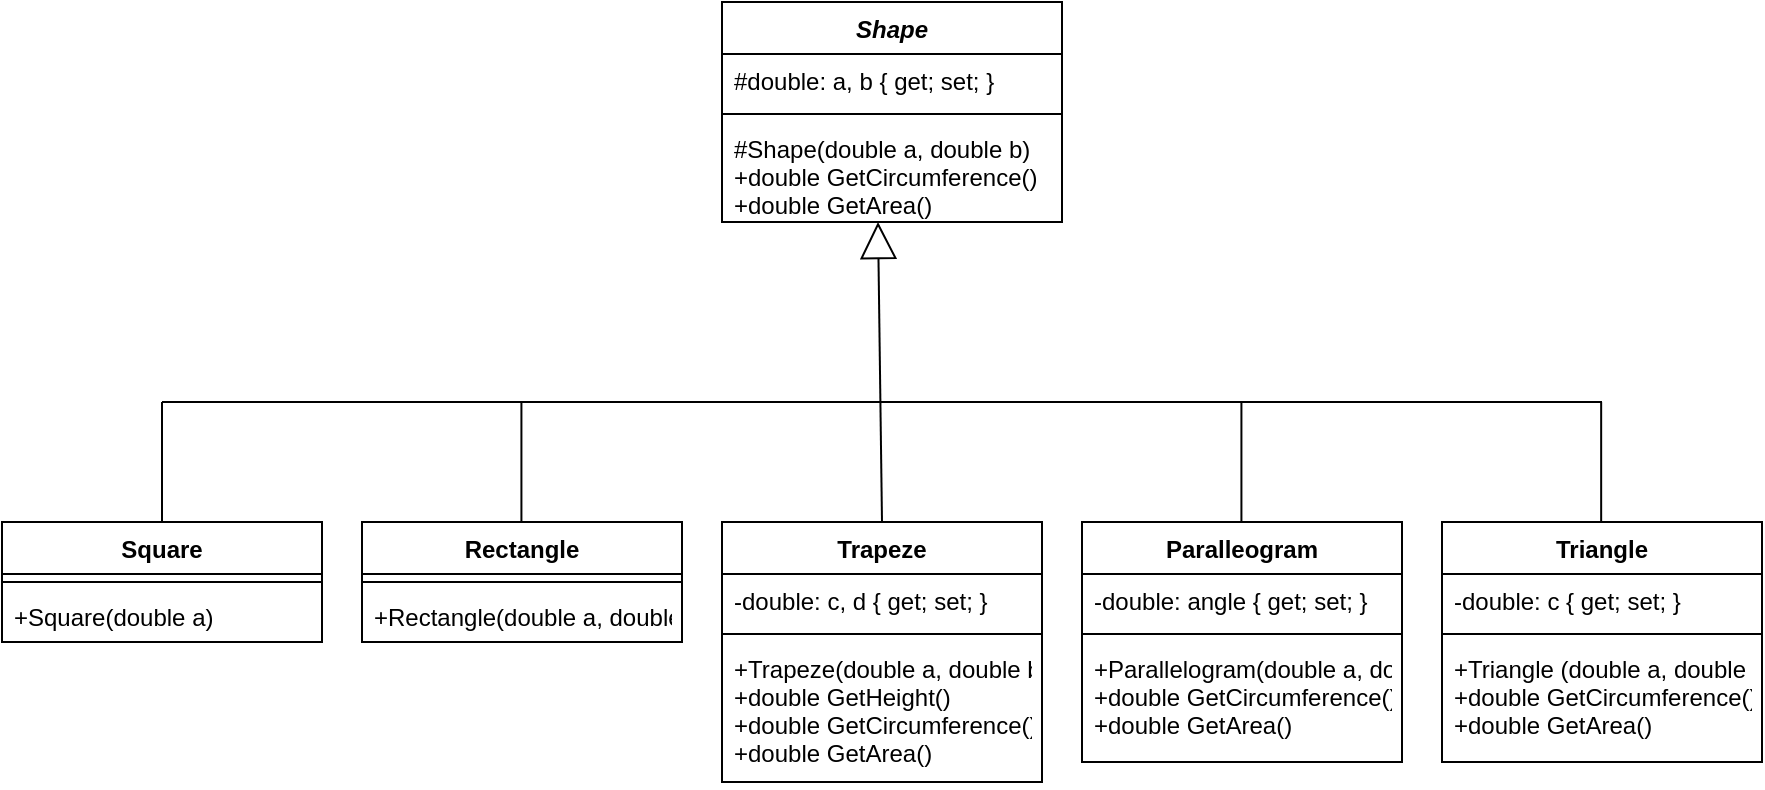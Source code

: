 <mxfile version="12.7.9" type="device"><diagram id="C5RBs43oDa-KdzZeNtuy" name="Page-1"><mxGraphModel dx="1526" dy="1025" grid="1" gridSize="10" guides="1" tooltips="1" connect="1" arrows="1" fold="1" page="1" pageScale="1" pageWidth="827" pageHeight="1169" math="0" shadow="0"><root><mxCell id="WIyWlLk6GJQsqaUBKTNV-0"/><mxCell id="WIyWlLk6GJQsqaUBKTNV-1" parent="WIyWlLk6GJQsqaUBKTNV-0"/><mxCell id="h3zmpqsS4XQFRUN221Mn-0" value="Shape" style="swimlane;fontStyle=3;align=center;verticalAlign=top;childLayout=stackLayout;horizontal=1;startSize=26;horizontalStack=0;resizeParent=1;resizeParentMax=0;resizeLast=0;collapsible=1;marginBottom=0;" vertex="1" parent="WIyWlLk6GJQsqaUBKTNV-1"><mxGeometry x="340" y="300" width="170" height="110" as="geometry"/></mxCell><mxCell id="h3zmpqsS4XQFRUN221Mn-1" value="#double: a, b { get; set; }" style="text;strokeColor=none;fillColor=none;align=left;verticalAlign=top;spacingLeft=4;spacingRight=4;overflow=hidden;rotatable=0;points=[[0,0.5],[1,0.5]];portConstraint=eastwest;" vertex="1" parent="h3zmpqsS4XQFRUN221Mn-0"><mxGeometry y="26" width="170" height="26" as="geometry"/></mxCell><mxCell id="h3zmpqsS4XQFRUN221Mn-2" value="" style="line;strokeWidth=1;fillColor=none;align=left;verticalAlign=middle;spacingTop=-1;spacingLeft=3;spacingRight=3;rotatable=0;labelPosition=right;points=[];portConstraint=eastwest;" vertex="1" parent="h3zmpqsS4XQFRUN221Mn-0"><mxGeometry y="52" width="170" height="8" as="geometry"/></mxCell><mxCell id="h3zmpqsS4XQFRUN221Mn-3" value="#Shape(double a, double b)&#10;+double GetCircumference()&#10;+double GetArea()" style="text;strokeColor=none;fillColor=none;align=left;verticalAlign=top;spacingLeft=4;spacingRight=4;overflow=hidden;rotatable=0;points=[[0,0.5],[1,0.5]];portConstraint=eastwest;" vertex="1" parent="h3zmpqsS4XQFRUN221Mn-0"><mxGeometry y="60" width="170" height="50" as="geometry"/></mxCell><mxCell id="h3zmpqsS4XQFRUN221Mn-4" value="Trapeze" style="swimlane;fontStyle=1;align=center;verticalAlign=top;childLayout=stackLayout;horizontal=1;startSize=26;horizontalStack=0;resizeParent=1;resizeParentMax=0;resizeLast=0;collapsible=1;marginBottom=0;" vertex="1" parent="WIyWlLk6GJQsqaUBKTNV-1"><mxGeometry x="340" y="560" width="160" height="130" as="geometry"/></mxCell><mxCell id="h3zmpqsS4XQFRUN221Mn-5" value="-double: c, d { get; set; }" style="text;strokeColor=none;fillColor=none;align=left;verticalAlign=top;spacingLeft=4;spacingRight=4;overflow=hidden;rotatable=0;points=[[0,0.5],[1,0.5]];portConstraint=eastwest;" vertex="1" parent="h3zmpqsS4XQFRUN221Mn-4"><mxGeometry y="26" width="160" height="26" as="geometry"/></mxCell><mxCell id="h3zmpqsS4XQFRUN221Mn-6" value="" style="line;strokeWidth=1;fillColor=none;align=left;verticalAlign=middle;spacingTop=-1;spacingLeft=3;spacingRight=3;rotatable=0;labelPosition=right;points=[];portConstraint=eastwest;" vertex="1" parent="h3zmpqsS4XQFRUN221Mn-4"><mxGeometry y="52" width="160" height="8" as="geometry"/></mxCell><mxCell id="h3zmpqsS4XQFRUN221Mn-7" value="+Trapeze(double a, double b, double c, double d)&#10;+double GetHeight()&#10;+double GetCircumference()&#10;+double GetArea()&#10;" style="text;strokeColor=none;fillColor=none;align=left;verticalAlign=top;spacingLeft=4;spacingRight=4;overflow=hidden;rotatable=0;points=[[0,0.5],[1,0.5]];portConstraint=eastwest;" vertex="1" parent="h3zmpqsS4XQFRUN221Mn-4"><mxGeometry y="60" width="160" height="70" as="geometry"/></mxCell><mxCell id="h3zmpqsS4XQFRUN221Mn-8" value="Rectangle" style="swimlane;fontStyle=1;align=center;verticalAlign=top;childLayout=stackLayout;horizontal=1;startSize=26;horizontalStack=0;resizeParent=1;resizeParentMax=0;resizeLast=0;collapsible=1;marginBottom=0;" vertex="1" parent="WIyWlLk6GJQsqaUBKTNV-1"><mxGeometry x="160" y="560" width="160" height="60" as="geometry"/></mxCell><mxCell id="h3zmpqsS4XQFRUN221Mn-10" value="" style="line;strokeWidth=1;fillColor=none;align=left;verticalAlign=middle;spacingTop=-1;spacingLeft=3;spacingRight=3;rotatable=0;labelPosition=right;points=[];portConstraint=eastwest;" vertex="1" parent="h3zmpqsS4XQFRUN221Mn-8"><mxGeometry y="26" width="160" height="8" as="geometry"/></mxCell><mxCell id="h3zmpqsS4XQFRUN221Mn-11" value="+Rectangle(double a, double b) " style="text;strokeColor=none;fillColor=none;align=left;verticalAlign=top;spacingLeft=4;spacingRight=4;overflow=hidden;rotatable=0;points=[[0,0.5],[1,0.5]];portConstraint=eastwest;" vertex="1" parent="h3zmpqsS4XQFRUN221Mn-8"><mxGeometry y="34" width="160" height="26" as="geometry"/></mxCell><mxCell id="h3zmpqsS4XQFRUN221Mn-12" value="Paralleogram" style="swimlane;fontStyle=1;align=center;verticalAlign=top;childLayout=stackLayout;horizontal=1;startSize=26;horizontalStack=0;resizeParent=1;resizeParentMax=0;resizeLast=0;collapsible=1;marginBottom=0;" vertex="1" parent="WIyWlLk6GJQsqaUBKTNV-1"><mxGeometry x="520" y="560" width="160" height="120" as="geometry"/></mxCell><mxCell id="h3zmpqsS4XQFRUN221Mn-13" value="-double: angle { get; set; }" style="text;strokeColor=none;fillColor=none;align=left;verticalAlign=top;spacingLeft=4;spacingRight=4;overflow=hidden;rotatable=0;points=[[0,0.5],[1,0.5]];portConstraint=eastwest;" vertex="1" parent="h3zmpqsS4XQFRUN221Mn-12"><mxGeometry y="26" width="160" height="26" as="geometry"/></mxCell><mxCell id="h3zmpqsS4XQFRUN221Mn-14" value="" style="line;strokeWidth=1;fillColor=none;align=left;verticalAlign=middle;spacingTop=-1;spacingLeft=3;spacingRight=3;rotatable=0;labelPosition=right;points=[];portConstraint=eastwest;" vertex="1" parent="h3zmpqsS4XQFRUN221Mn-12"><mxGeometry y="52" width="160" height="8" as="geometry"/></mxCell><mxCell id="h3zmpqsS4XQFRUN221Mn-15" value="+Parallelogram(double a, double b, double angle)&#10;+double GetCircumference()&#10;+double GetArea()" style="text;strokeColor=none;fillColor=none;align=left;verticalAlign=top;spacingLeft=4;spacingRight=4;overflow=hidden;rotatable=0;points=[[0,0.5],[1,0.5]];portConstraint=eastwest;" vertex="1" parent="h3zmpqsS4XQFRUN221Mn-12"><mxGeometry y="60" width="160" height="60" as="geometry"/></mxCell><mxCell id="h3zmpqsS4XQFRUN221Mn-16" value="Triangle" style="swimlane;fontStyle=1;align=center;verticalAlign=top;childLayout=stackLayout;horizontal=1;startSize=26;horizontalStack=0;resizeParent=1;resizeParentMax=0;resizeLast=0;collapsible=1;marginBottom=0;" vertex="1" parent="WIyWlLk6GJQsqaUBKTNV-1"><mxGeometry x="700" y="560" width="160" height="120" as="geometry"/></mxCell><mxCell id="h3zmpqsS4XQFRUN221Mn-17" value="-double: c { get; set; }" style="text;strokeColor=none;fillColor=none;align=left;verticalAlign=top;spacingLeft=4;spacingRight=4;overflow=hidden;rotatable=0;points=[[0,0.5],[1,0.5]];portConstraint=eastwest;" vertex="1" parent="h3zmpqsS4XQFRUN221Mn-16"><mxGeometry y="26" width="160" height="26" as="geometry"/></mxCell><mxCell id="h3zmpqsS4XQFRUN221Mn-18" value="" style="line;strokeWidth=1;fillColor=none;align=left;verticalAlign=middle;spacingTop=-1;spacingLeft=3;spacingRight=3;rotatable=0;labelPosition=right;points=[];portConstraint=eastwest;" vertex="1" parent="h3zmpqsS4XQFRUN221Mn-16"><mxGeometry y="52" width="160" height="8" as="geometry"/></mxCell><mxCell id="h3zmpqsS4XQFRUN221Mn-19" value="+Triangle (double a, double b)&#10;+double GetCircumference()&#10;+double GetArea()" style="text;strokeColor=none;fillColor=none;align=left;verticalAlign=top;spacingLeft=4;spacingRight=4;overflow=hidden;rotatable=0;points=[[0,0.5],[1,0.5]];portConstraint=eastwest;" vertex="1" parent="h3zmpqsS4XQFRUN221Mn-16"><mxGeometry y="60" width="160" height="60" as="geometry"/></mxCell><mxCell id="h3zmpqsS4XQFRUN221Mn-20" value="Square" style="swimlane;fontStyle=1;align=center;verticalAlign=top;childLayout=stackLayout;horizontal=1;startSize=26;horizontalStack=0;resizeParent=1;resizeParentMax=0;resizeLast=0;collapsible=1;marginBottom=0;" vertex="1" parent="WIyWlLk6GJQsqaUBKTNV-1"><mxGeometry x="-20" y="560" width="160" height="60" as="geometry"/></mxCell><mxCell id="h3zmpqsS4XQFRUN221Mn-22" value="" style="line;strokeWidth=1;fillColor=none;align=left;verticalAlign=middle;spacingTop=-1;spacingLeft=3;spacingRight=3;rotatable=0;labelPosition=right;points=[];portConstraint=eastwest;" vertex="1" parent="h3zmpqsS4XQFRUN221Mn-20"><mxGeometry y="26" width="160" height="8" as="geometry"/></mxCell><mxCell id="h3zmpqsS4XQFRUN221Mn-23" value="+Square(double a)" style="text;strokeColor=none;fillColor=none;align=left;verticalAlign=top;spacingLeft=4;spacingRight=4;overflow=hidden;rotatable=0;points=[[0,0.5],[1,0.5]];portConstraint=eastwest;" vertex="1" parent="h3zmpqsS4XQFRUN221Mn-20"><mxGeometry y="34" width="160" height="26" as="geometry"/></mxCell><mxCell id="h3zmpqsS4XQFRUN221Mn-24" value="" style="endArrow=block;endSize=16;endFill=0;html=1;exitX=0.5;exitY=0;exitDx=0;exitDy=0;" edge="1" parent="WIyWlLk6GJQsqaUBKTNV-1" source="h3zmpqsS4XQFRUN221Mn-4"><mxGeometry width="160" relative="1" as="geometry"><mxPoint x="418" y="500" as="sourcePoint"/><mxPoint x="418" y="410" as="targetPoint"/></mxGeometry></mxCell><mxCell id="h3zmpqsS4XQFRUN221Mn-25" value="" style="endArrow=none;html=1;" edge="1" parent="WIyWlLk6GJQsqaUBKTNV-1"><mxGeometry width="50" height="50" relative="1" as="geometry"><mxPoint x="60" y="500" as="sourcePoint"/><mxPoint x="780" y="500" as="targetPoint"/></mxGeometry></mxCell><mxCell id="h3zmpqsS4XQFRUN221Mn-26" value="" style="endArrow=none;html=1;exitX=0.5;exitY=0;exitDx=0;exitDy=0;" edge="1" parent="WIyWlLk6GJQsqaUBKTNV-1" source="h3zmpqsS4XQFRUN221Mn-20"><mxGeometry width="50" height="50" relative="1" as="geometry"><mxPoint x="70" y="590" as="sourcePoint"/><mxPoint x="60" y="500" as="targetPoint"/></mxGeometry></mxCell><mxCell id="h3zmpqsS4XQFRUN221Mn-27" value="" style="endArrow=none;html=1;exitX=0.5;exitY=0;exitDx=0;exitDy=0;" edge="1" parent="WIyWlLk6GJQsqaUBKTNV-1"><mxGeometry width="50" height="50" relative="1" as="geometry"><mxPoint x="239.71" y="560" as="sourcePoint"/><mxPoint x="239.71" y="500" as="targetPoint"/></mxGeometry></mxCell><mxCell id="h3zmpqsS4XQFRUN221Mn-28" value="" style="endArrow=none;html=1;exitX=0.5;exitY=0;exitDx=0;exitDy=0;" edge="1" parent="WIyWlLk6GJQsqaUBKTNV-1"><mxGeometry width="50" height="50" relative="1" as="geometry"><mxPoint x="599.71" y="560" as="sourcePoint"/><mxPoint x="599.71" y="500" as="targetPoint"/></mxGeometry></mxCell><mxCell id="h3zmpqsS4XQFRUN221Mn-29" value="" style="endArrow=none;html=1;exitX=0.5;exitY=0;exitDx=0;exitDy=0;" edge="1" parent="WIyWlLk6GJQsqaUBKTNV-1"><mxGeometry width="50" height="50" relative="1" as="geometry"><mxPoint x="779.58" y="560" as="sourcePoint"/><mxPoint x="779.58" y="500" as="targetPoint"/></mxGeometry></mxCell></root></mxGraphModel></diagram></mxfile>